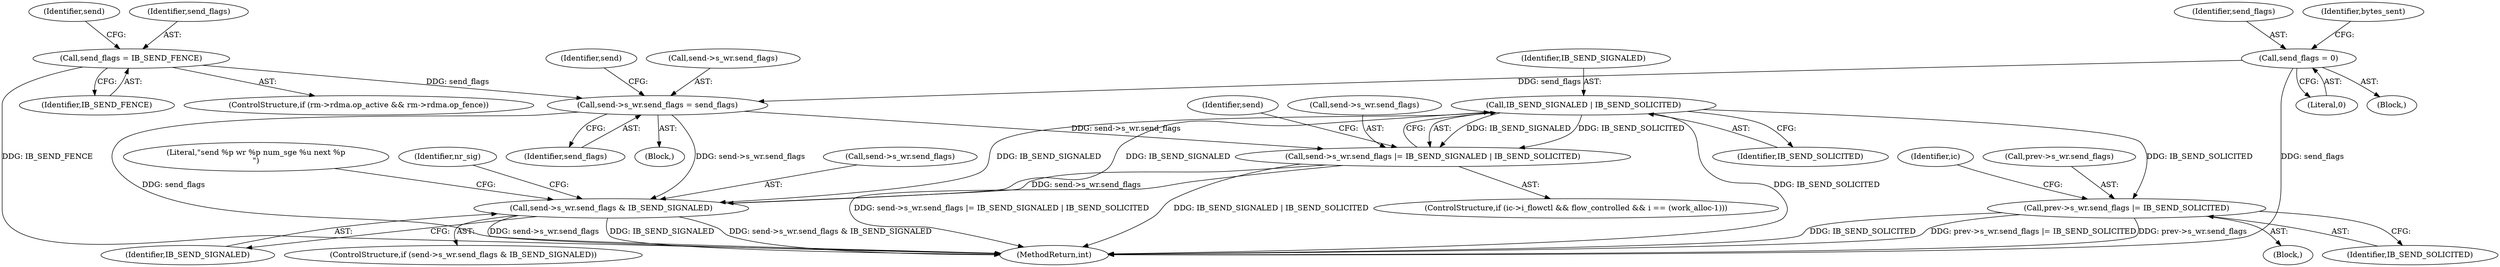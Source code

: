 digraph "0_linux_6094628bfd94323fc1cea05ec2c6affd98c18f7f@API" {
"1000897" [label="(Call,prev->s_wr.send_flags |= IB_SEND_SOLICITED)"];
"1000754" [label="(Call,IB_SEND_SIGNALED | IB_SEND_SOLICITED)"];
"1000758" [label="(Call,send->s_wr.send_flags & IB_SEND_SIGNALED)"];
"1000577" [label="(Call,send->s_wr.send_flags = send_flags)"];
"1000541" [label="(Call,send_flags = IB_SEND_FENCE)"];
"1000160" [label="(Call,send_flags = 0)"];
"1000748" [label="(Call,send->s_wr.send_flags |= IB_SEND_SIGNALED | IB_SEND_SOLICITED)"];
"1000736" [label="(ControlStructure,if (ic->i_flowctl && flow_controlled && i == (work_alloc-1)))"];
"1000543" [label="(Identifier,IB_SEND_FENCE)"];
"1000889" [label="(Block,)"];
"1000545" [label="(Identifier,send)"];
"1000162" [label="(Literal,0)"];
"1000755" [label="(Identifier,IB_SEND_SIGNALED)"];
"1000161" [label="(Identifier,send_flags)"];
"1000587" [label="(Identifier,send)"];
"1000529" [label="(ControlStructure,if (rm->rdma.op_active && rm->rdma.op_fence))"];
"1000577" [label="(Call,send->s_wr.send_flags = send_flags)"];
"1000541" [label="(Call,send_flags = IB_SEND_FENCE)"];
"1000768" [label="(Literal,\"send %p wr %p num_sge %u next %p\n\")"];
"1000759" [label="(Call,send->s_wr.send_flags)"];
"1000160" [label="(Call,send_flags = 0)"];
"1000754" [label="(Call,IB_SEND_SIGNALED | IB_SEND_SOLICITED)"];
"1000758" [label="(Call,send->s_wr.send_flags & IB_SEND_SIGNALED)"];
"1000542" [label="(Identifier,send_flags)"];
"1000903" [label="(Identifier,IB_SEND_SOLICITED)"];
"1000761" [label="(Identifier,send)"];
"1001026" [label="(MethodReturn,int)"];
"1000764" [label="(Identifier,IB_SEND_SIGNALED)"];
"1000165" [label="(Identifier,bytes_sent)"];
"1000572" [label="(Block,)"];
"1000578" [label="(Call,send->s_wr.send_flags)"];
"1000749" [label="(Call,send->s_wr.send_flags)"];
"1000766" [label="(Identifier,nr_sig)"];
"1000756" [label="(Identifier,IB_SEND_SOLICITED)"];
"1000906" [label="(Identifier,ic)"];
"1000583" [label="(Identifier,send_flags)"];
"1000124" [label="(Block,)"];
"1000757" [label="(ControlStructure,if (send->s_wr.send_flags & IB_SEND_SIGNALED))"];
"1000897" [label="(Call,prev->s_wr.send_flags |= IB_SEND_SOLICITED)"];
"1000898" [label="(Call,prev->s_wr.send_flags)"];
"1000748" [label="(Call,send->s_wr.send_flags |= IB_SEND_SIGNALED | IB_SEND_SOLICITED)"];
"1000897" -> "1000889"  [label="AST: "];
"1000897" -> "1000903"  [label="CFG: "];
"1000898" -> "1000897"  [label="AST: "];
"1000903" -> "1000897"  [label="AST: "];
"1000906" -> "1000897"  [label="CFG: "];
"1000897" -> "1001026"  [label="DDG: prev->s_wr.send_flags |= IB_SEND_SOLICITED"];
"1000897" -> "1001026"  [label="DDG: prev->s_wr.send_flags"];
"1000897" -> "1001026"  [label="DDG: IB_SEND_SOLICITED"];
"1000754" -> "1000897"  [label="DDG: IB_SEND_SOLICITED"];
"1000754" -> "1000748"  [label="AST: "];
"1000754" -> "1000756"  [label="CFG: "];
"1000755" -> "1000754"  [label="AST: "];
"1000756" -> "1000754"  [label="AST: "];
"1000748" -> "1000754"  [label="CFG: "];
"1000754" -> "1001026"  [label="DDG: IB_SEND_SOLICITED"];
"1000754" -> "1000748"  [label="DDG: IB_SEND_SIGNALED"];
"1000754" -> "1000748"  [label="DDG: IB_SEND_SOLICITED"];
"1000758" -> "1000754"  [label="DDG: IB_SEND_SIGNALED"];
"1000754" -> "1000758"  [label="DDG: IB_SEND_SIGNALED"];
"1000758" -> "1000757"  [label="AST: "];
"1000758" -> "1000764"  [label="CFG: "];
"1000759" -> "1000758"  [label="AST: "];
"1000764" -> "1000758"  [label="AST: "];
"1000766" -> "1000758"  [label="CFG: "];
"1000768" -> "1000758"  [label="CFG: "];
"1000758" -> "1001026"  [label="DDG: send->s_wr.send_flags & IB_SEND_SIGNALED"];
"1000758" -> "1001026"  [label="DDG: send->s_wr.send_flags"];
"1000758" -> "1001026"  [label="DDG: IB_SEND_SIGNALED"];
"1000577" -> "1000758"  [label="DDG: send->s_wr.send_flags"];
"1000748" -> "1000758"  [label="DDG: send->s_wr.send_flags"];
"1000577" -> "1000572"  [label="AST: "];
"1000577" -> "1000583"  [label="CFG: "];
"1000578" -> "1000577"  [label="AST: "];
"1000583" -> "1000577"  [label="AST: "];
"1000587" -> "1000577"  [label="CFG: "];
"1000577" -> "1001026"  [label="DDG: send_flags"];
"1000541" -> "1000577"  [label="DDG: send_flags"];
"1000160" -> "1000577"  [label="DDG: send_flags"];
"1000577" -> "1000748"  [label="DDG: send->s_wr.send_flags"];
"1000541" -> "1000529"  [label="AST: "];
"1000541" -> "1000543"  [label="CFG: "];
"1000542" -> "1000541"  [label="AST: "];
"1000543" -> "1000541"  [label="AST: "];
"1000545" -> "1000541"  [label="CFG: "];
"1000541" -> "1001026"  [label="DDG: IB_SEND_FENCE"];
"1000160" -> "1000124"  [label="AST: "];
"1000160" -> "1000162"  [label="CFG: "];
"1000161" -> "1000160"  [label="AST: "];
"1000162" -> "1000160"  [label="AST: "];
"1000165" -> "1000160"  [label="CFG: "];
"1000160" -> "1001026"  [label="DDG: send_flags"];
"1000748" -> "1000736"  [label="AST: "];
"1000749" -> "1000748"  [label="AST: "];
"1000761" -> "1000748"  [label="CFG: "];
"1000748" -> "1001026"  [label="DDG: IB_SEND_SIGNALED | IB_SEND_SOLICITED"];
"1000748" -> "1001026"  [label="DDG: send->s_wr.send_flags |= IB_SEND_SIGNALED | IB_SEND_SOLICITED"];
}
